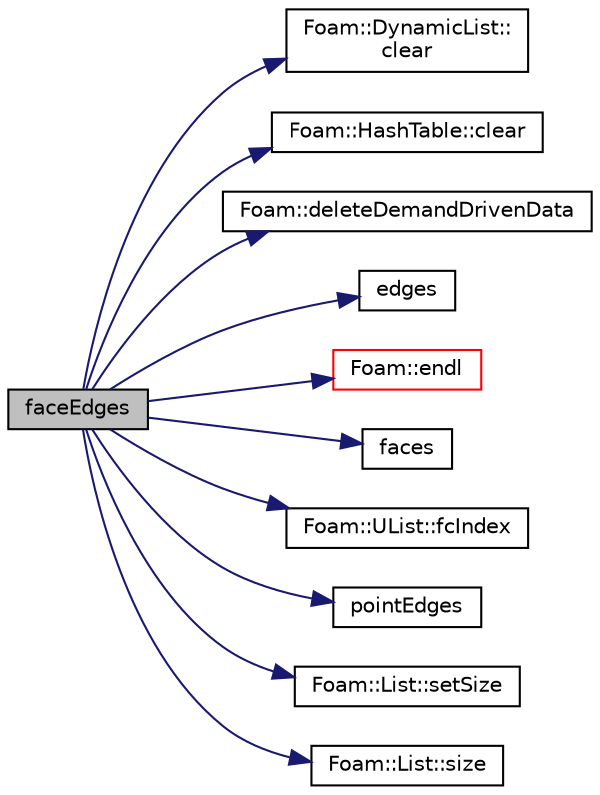digraph "faceEdges"
{
  bgcolor="transparent";
  edge [fontname="Helvetica",fontsize="10",labelfontname="Helvetica",labelfontsize="10"];
  node [fontname="Helvetica",fontsize="10",shape=record];
  rankdir="LR";
  Node30426 [label="faceEdges",height=0.2,width=0.4,color="black", fillcolor="grey75", style="filled", fontcolor="black"];
  Node30426 -> Node30427 [color="midnightblue",fontsize="10",style="solid",fontname="Helvetica"];
  Node30427 [label="Foam::DynamicList::\lclear",height=0.2,width=0.4,color="black",URL="$a27005.html#ac8bb3912a3ce86b15842e79d0b421204",tooltip="Clear the addressed list, i.e. set the size to zero. "];
  Node30426 -> Node30428 [color="midnightblue",fontsize="10",style="solid",fontname="Helvetica"];
  Node30428 [label="Foam::HashTable::clear",height=0.2,width=0.4,color="black",URL="$a26841.html#ac8bb3912a3ce86b15842e79d0b421204",tooltip="Clear all entries from table. "];
  Node30426 -> Node30429 [color="midnightblue",fontsize="10",style="solid",fontname="Helvetica"];
  Node30429 [label="Foam::deleteDemandDrivenData",height=0.2,width=0.4,color="black",URL="$a21851.html#a676ff999562d389fd174d693e17d230a"];
  Node30426 -> Node30430 [color="midnightblue",fontsize="10",style="solid",fontname="Helvetica"];
  Node30430 [label="edges",height=0.2,width=0.4,color="black",URL="$a28685.html#a21d764179912ddda5c6f95193c289846",tooltip="Return mesh edges. Uses calcEdges. "];
  Node30426 -> Node30431 [color="midnightblue",fontsize="10",style="solid",fontname="Helvetica"];
  Node30431 [label="Foam::endl",height=0.2,width=0.4,color="red",URL="$a21851.html#a2db8fe02a0d3909e9351bb4275b23ce4",tooltip="Add newline and flush stream. "];
  Node30426 -> Node30433 [color="midnightblue",fontsize="10",style="solid",fontname="Helvetica"];
  Node30433 [label="faces",height=0.2,width=0.4,color="black",URL="$a28685.html#a3669b3b29537f3a55bbd2ffa8c749f41",tooltip="Return faces. "];
  Node30426 -> Node30434 [color="midnightblue",fontsize="10",style="solid",fontname="Helvetica"];
  Node30434 [label="Foam::UList::fcIndex",height=0.2,width=0.4,color="black",URL="$a26837.html#a512534dbc231b74b95ff84902c1b2087",tooltip="Return the forward circular index, i.e. the next index. "];
  Node30426 -> Node30435 [color="midnightblue",fontsize="10",style="solid",fontname="Helvetica"];
  Node30435 [label="pointEdges",height=0.2,width=0.4,color="black",URL="$a28685.html#a219060536b044c749e6178283665d632"];
  Node30426 -> Node30436 [color="midnightblue",fontsize="10",style="solid",fontname="Helvetica"];
  Node30436 [label="Foam::List::setSize",height=0.2,width=0.4,color="black",URL="$a26833.html#aedb985ffeaf1bdbfeccc2a8730405703",tooltip="Reset size of List. "];
  Node30426 -> Node30437 [color="midnightblue",fontsize="10",style="solid",fontname="Helvetica"];
  Node30437 [label="Foam::List::size",height=0.2,width=0.4,color="black",URL="$a26833.html#a8a5f6fa29bd4b500caf186f60245b384",tooltip="Override size to be inconsistent with allocated storage. "];
}
